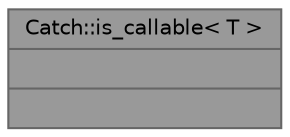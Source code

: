 digraph "Catch::is_callable&lt; T &gt;"
{
 // LATEX_PDF_SIZE
  bgcolor="transparent";
  edge [fontname=Helvetica,fontsize=10,labelfontname=Helvetica,labelfontsize=10];
  node [fontname=Helvetica,fontsize=10,shape=box,height=0.2,width=0.4];
  Node1 [shape=record,label="{Catch::is_callable\< T \>\n||}",height=0.2,width=0.4,color="gray40", fillcolor="grey60", style="filled", fontcolor="black",tooltip=" "];
}
